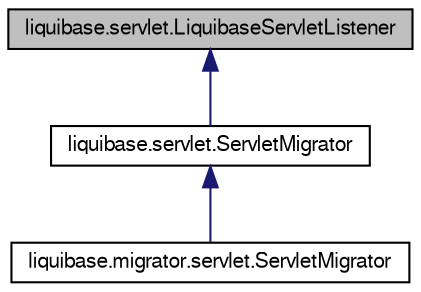 digraph G
{
  edge [fontname="FreeSans",fontsize=10,labelfontname="FreeSans",labelfontsize=10];
  node [fontname="FreeSans",fontsize=10,shape=record];
  Node1 [label="liquibase.servlet.LiquibaseServletListener",height=0.2,width=0.4,color="black", fillcolor="grey75", style="filled" fontcolor="black"];
  Node1 -> Node2 [dir=back,color="midnightblue",fontsize=10,style="solid",fontname="FreeSans"];
  Node2 [label="liquibase.servlet.ServletMigrator",height=0.2,width=0.4,color="black", fillcolor="white", style="filled",URL="$classliquibase_1_1servlet_1_1_servlet_migrator.html"];
  Node2 -> Node3 [dir=back,color="midnightblue",fontsize=10,style="solid",fontname="FreeSans"];
  Node3 [label="liquibase.migrator.servlet.ServletMigrator",height=0.2,width=0.4,color="black", fillcolor="white", style="filled",URL="$classliquibase_1_1migrator_1_1servlet_1_1_servlet_migrator.html"];
}
